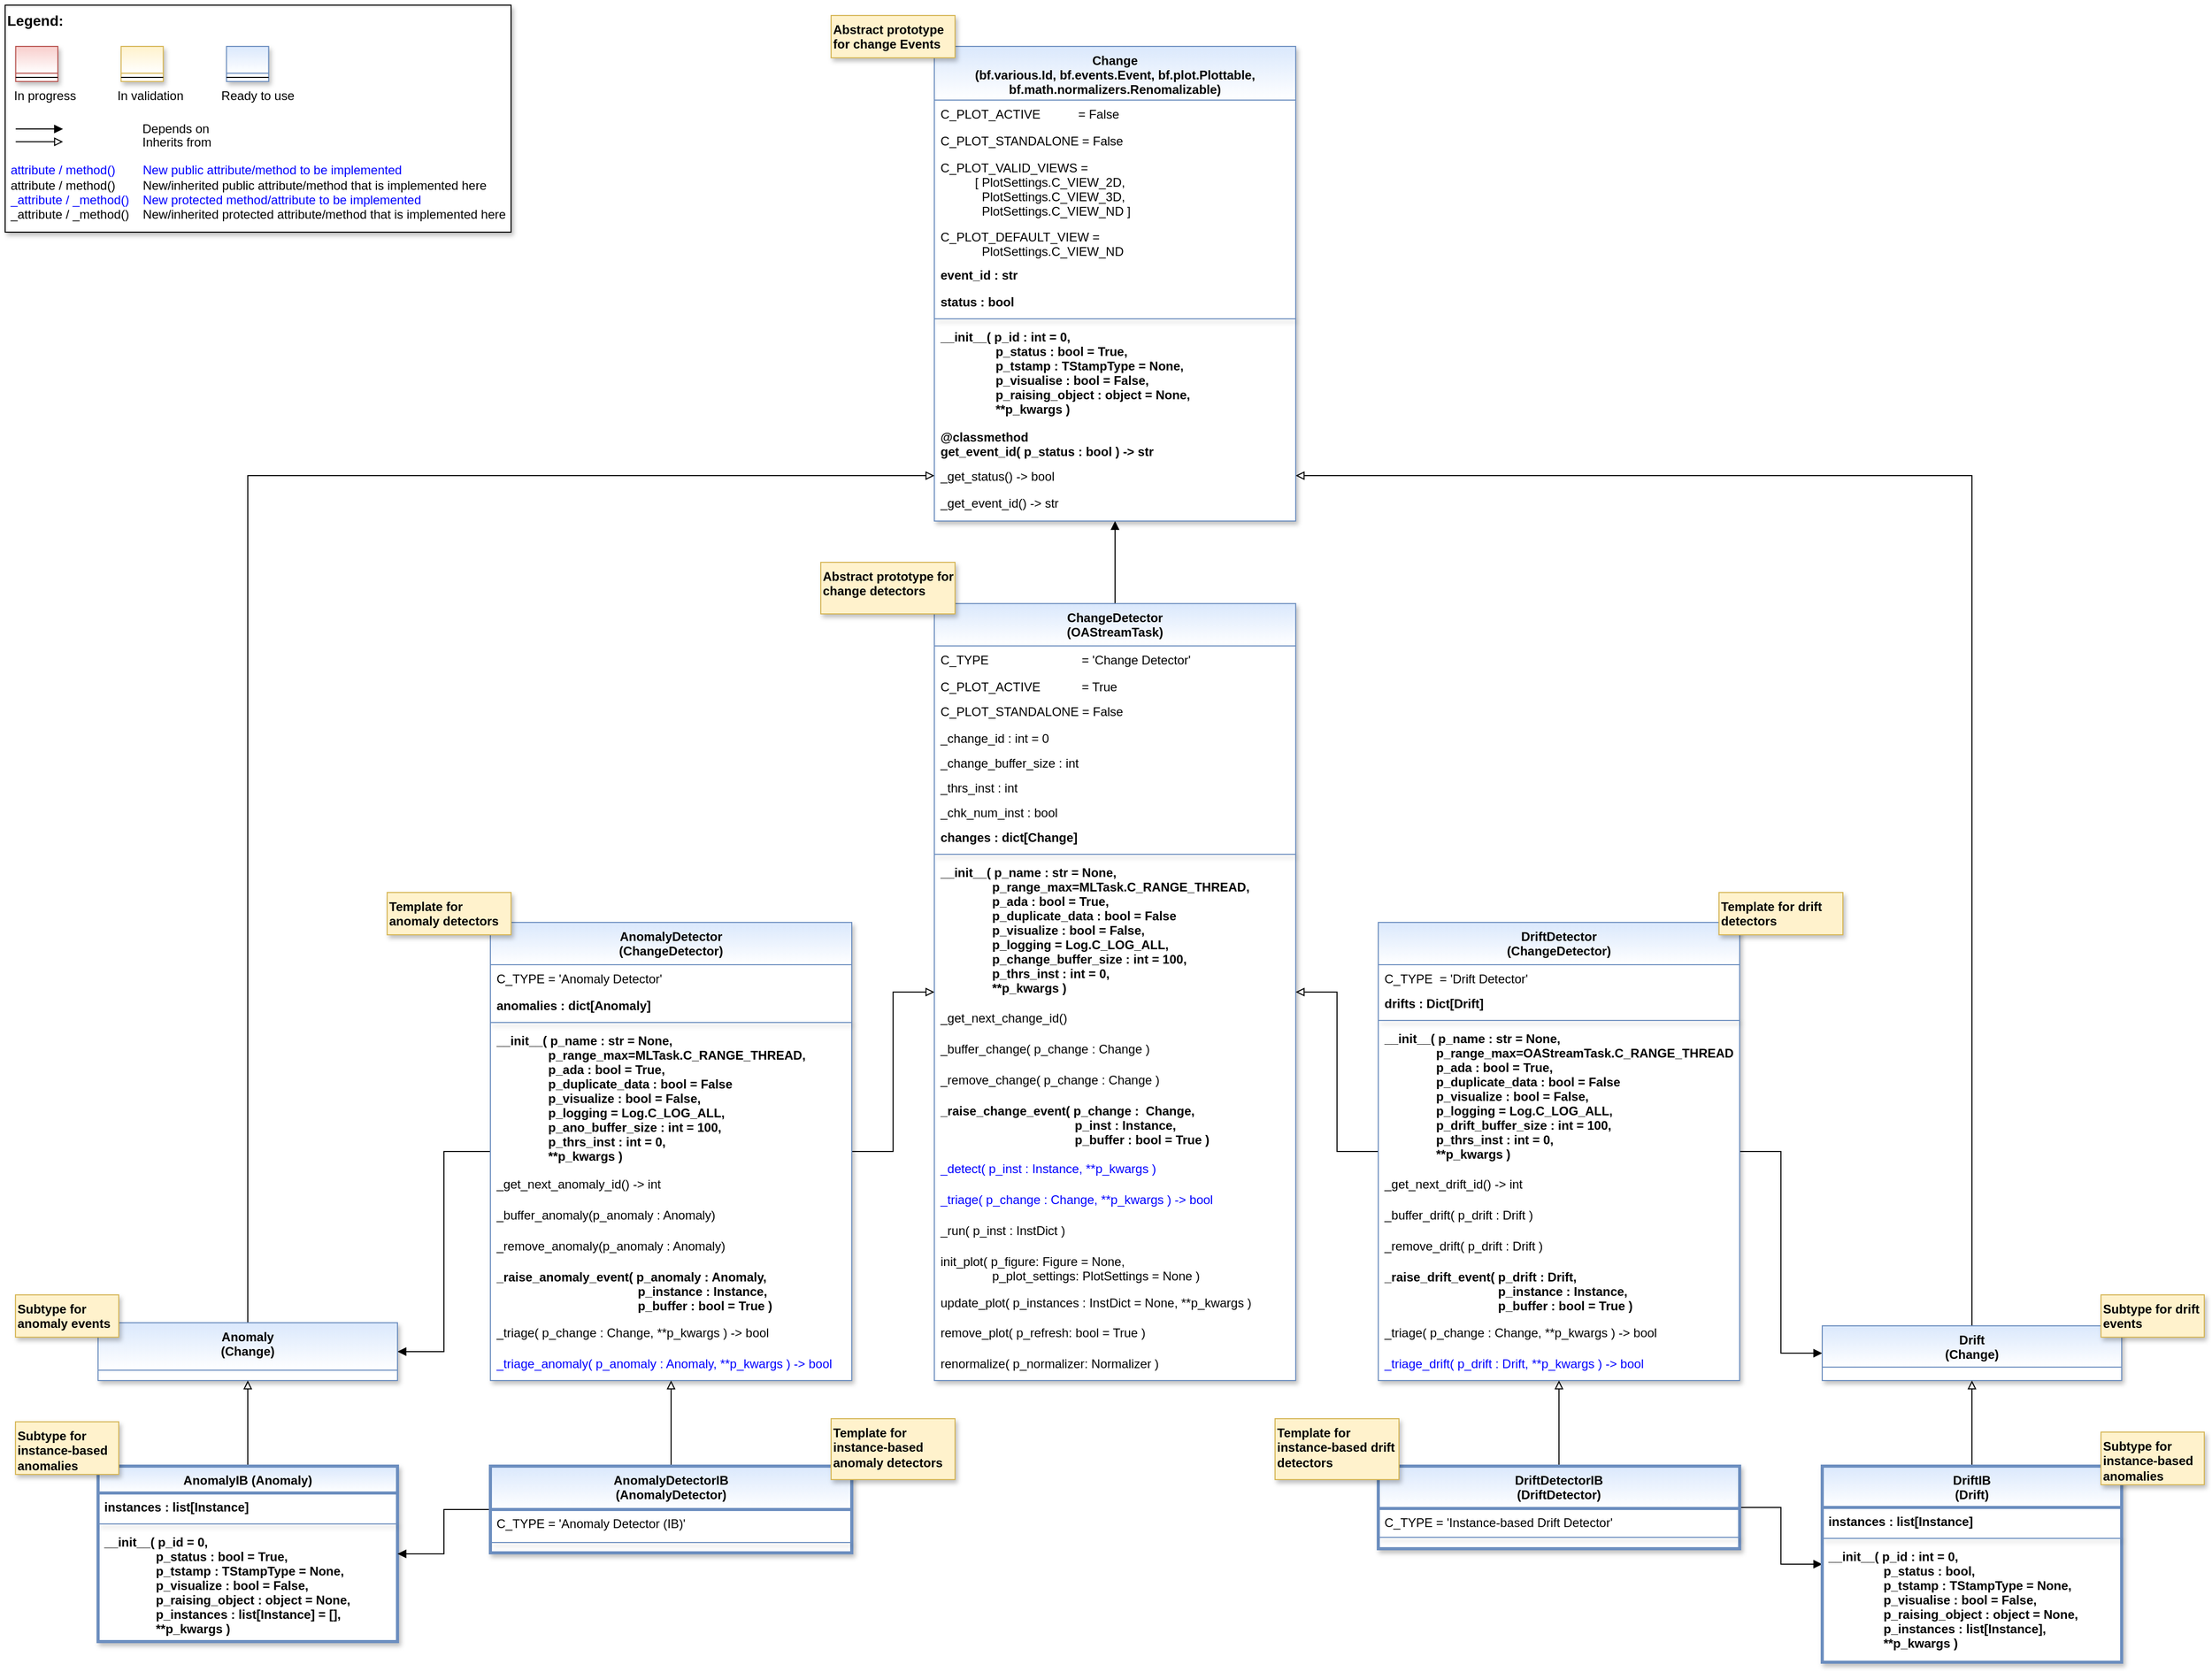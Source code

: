 <mxfile version="26.2.2">
  <diagram id="C5RBs43oDa-KdzZeNtuy" name="Page-1">
    <mxGraphModel dx="2878" dy="1242" grid="1" gridSize="10" guides="1" tooltips="1" connect="1" arrows="1" fold="1" page="1" pageScale="1" pageWidth="2336" pageHeight="1654" math="0" shadow="0">
      <root>
        <mxCell id="WIyWlLk6GJQsqaUBKTNV-0" />
        <mxCell id="WIyWlLk6GJQsqaUBKTNV-1" parent="WIyWlLk6GJQsqaUBKTNV-0" />
        <mxCell id="fcJVb3HREh7NScvAmxeq-0" value="" style="group" parent="WIyWlLk6GJQsqaUBKTNV-1" vertex="1" connectable="0">
          <mxGeometry x="40" y="40" width="490" height="220" as="geometry" />
        </mxCell>
        <mxCell id="fcJVb3HREh7NScvAmxeq-1" value="&lt;font color=&quot;#000000&quot; size=&quot;1&quot;&gt;&lt;b style=&quot;font-size: 14px&quot;&gt;Legend:&lt;br&gt;&lt;/b&gt;&lt;/font&gt;&lt;br&gt;&lt;br&gt;&lt;br&gt;&lt;font color=&quot;#0000ff&quot; style=&quot;font-size: 6px&quot;&gt;&lt;br&gt;&lt;/font&gt;&lt;span style=&quot;color: rgb(0 , 0 , 0)&quot;&gt;&lt;font style=&quot;font-size: 4px&quot;&gt;&amp;nbsp; &amp;nbsp;&lt;/font&gt;&amp;nbsp;In progress&amp;nbsp; &amp;nbsp; &amp;nbsp; &amp;nbsp; &amp;nbsp; &amp;nbsp; In validation&amp;nbsp; &amp;nbsp; &amp;nbsp; &amp;nbsp; &amp;nbsp; &amp;nbsp;Ready to use&lt;/span&gt;&lt;font color=&quot;#000000&quot;&gt;&amp;nbsp;&lt;br&gt;&lt;/font&gt;&lt;font color=&quot;#0000ff&quot;&gt;&lt;br&gt;&lt;br&gt;&lt;br&gt;&lt;br&gt;&amp;nbsp;attribute / method()&amp;nbsp; &amp;nbsp; &amp;nbsp; &amp;nbsp; New public attribute/method to be implemented&lt;/font&gt;&lt;br&gt;&lt;font color=&quot;#000000&quot;&gt;&amp;nbsp;&lt;/font&gt;&lt;font color=&quot;#000000&quot;&gt;attribute / method()&lt;span&gt; &lt;/span&gt;&amp;nbsp; &amp;nbsp; &amp;nbsp; &amp;nbsp;New/inherited public attribute/method that is implemented here&lt;br&gt;&lt;/font&gt;&lt;font color=&quot;#0000ff&quot;&gt;&amp;nbsp;_attribute /&amp;nbsp;&lt;/font&gt;&lt;font color=&quot;#0000ff&quot;&gt;_method()&amp;nbsp; &amp;nbsp; New protected method/attribute to be implemented&lt;/font&gt;&lt;br&gt;&lt;font color=&quot;#000000&quot;&gt;&amp;nbsp;_attribute / _method()&amp;nbsp; &amp;nbsp; New/inherited protected attribute/method that is implemented here&lt;br&gt;&lt;/font&gt;&lt;font color=&quot;#000000&quot;&gt;&lt;br&gt;&lt;br&gt;&lt;br&gt;&lt;br&gt;&lt;br&gt;&lt;/font&gt;" style="text;html=1;align=left;verticalAlign=top;whiteSpace=wrap;rounded=0;fontColor=#006600;strokeColor=#000000;shadow=1;fillColor=#ffffff;" parent="fcJVb3HREh7NScvAmxeq-0" vertex="1">
          <mxGeometry width="490.0" height="220" as="geometry" />
        </mxCell>
        <mxCell id="fcJVb3HREh7NScvAmxeq-2" value="Depends on" style="endArrow=block;html=1;labelPosition=right;verticalLabelPosition=middle;align=left;verticalAlign=middle;endFill=1;fontSize=12;" parent="fcJVb3HREh7NScvAmxeq-0" edge="1">
          <mxGeometry x="-1623.125" y="-2180" width="51.042" height="50" as="geometry">
            <mxPoint x="10.208" y="120.003" as="sourcePoint" />
            <mxPoint x="55.991" y="120.003" as="targetPoint" />
            <mxPoint x="98" as="offset" />
            <Array as="points">
              <mxPoint x="30.625" y="120" />
            </Array>
          </mxGeometry>
        </mxCell>
        <mxCell id="fcJVb3HREh7NScvAmxeq-3" value="Inherits from" style="endArrow=block;html=1;labelPosition=right;verticalLabelPosition=middle;align=left;verticalAlign=middle;endFill=0;fontSize=12;" parent="fcJVb3HREh7NScvAmxeq-0" edge="1">
          <mxGeometry x="-1623.125" y="-2180" width="51.042" height="50" as="geometry">
            <mxPoint x="10.208" y="132.385" as="sourcePoint" />
            <mxPoint x="55.991" y="132.385" as="targetPoint" />
            <mxPoint x="98" y="1" as="offset" />
          </mxGeometry>
        </mxCell>
        <mxCell id="fcJVb3HREh7NScvAmxeq-4" value="" style="swimlane;fontStyle=3;align=center;verticalAlign=top;childLayout=stackLayout;horizontal=1;startSize=26;horizontalStack=0;resizeParent=1;resizeLast=0;collapsible=1;marginBottom=0;rounded=0;shadow=1;strokeWidth=1;fillColor=#f8cecc;strokeColor=#b85450;gradientColor=#ffffff;swimlaneFillColor=#ffffff;" parent="fcJVb3HREh7NScvAmxeq-0" vertex="1">
          <mxGeometry x="10.208" y="40" width="40.833" height="34" as="geometry">
            <mxRectangle x="230" y="140" width="160" height="26" as="alternateBounds" />
          </mxGeometry>
        </mxCell>
        <mxCell id="fcJVb3HREh7NScvAmxeq-5" value="" style="line;html=1;strokeWidth=1;align=left;verticalAlign=middle;spacingTop=-1;spacingLeft=3;spacingRight=3;rotatable=0;labelPosition=right;points=[];portConstraint=eastwest;" parent="fcJVb3HREh7NScvAmxeq-4" vertex="1">
          <mxGeometry y="26" width="40.833" height="8" as="geometry" />
        </mxCell>
        <mxCell id="fcJVb3HREh7NScvAmxeq-6" value="" style="swimlane;fontStyle=3;align=center;verticalAlign=top;childLayout=stackLayout;horizontal=1;startSize=26;horizontalStack=0;resizeParent=1;resizeLast=0;collapsible=1;marginBottom=0;rounded=0;shadow=1;strokeWidth=1;fillColor=#fff2cc;strokeColor=#d6b656;gradientColor=#ffffff;swimlaneFillColor=#ffffff;" parent="fcJVb3HREh7NScvAmxeq-0" vertex="1">
          <mxGeometry x="112.292" y="40" width="40.833" height="34" as="geometry">
            <mxRectangle x="230" y="140" width="160" height="26" as="alternateBounds" />
          </mxGeometry>
        </mxCell>
        <mxCell id="fcJVb3HREh7NScvAmxeq-7" value="" style="line;html=1;strokeWidth=1;align=left;verticalAlign=middle;spacingTop=-1;spacingLeft=3;spacingRight=3;rotatable=0;labelPosition=right;points=[];portConstraint=eastwest;" parent="fcJVb3HREh7NScvAmxeq-6" vertex="1">
          <mxGeometry y="26" width="40.833" height="8" as="geometry" />
        </mxCell>
        <mxCell id="fcJVb3HREh7NScvAmxeq-8" value="" style="swimlane;fontStyle=3;align=center;verticalAlign=top;childLayout=stackLayout;horizontal=1;startSize=26;horizontalStack=0;resizeParent=1;resizeLast=0;collapsible=1;marginBottom=0;rounded=0;shadow=1;strokeWidth=1;fillColor=#dae8fc;strokeColor=#6c8ebf;gradientColor=#ffffff;swimlaneFillColor=#ffffff;" parent="fcJVb3HREh7NScvAmxeq-0" vertex="1">
          <mxGeometry x="214.375" y="40" width="40.833" height="34" as="geometry">
            <mxRectangle x="230" y="140" width="160" height="26" as="alternateBounds" />
          </mxGeometry>
        </mxCell>
        <mxCell id="fcJVb3HREh7NScvAmxeq-9" value="" style="line;html=1;strokeWidth=1;align=left;verticalAlign=middle;spacingTop=-1;spacingLeft=3;spacingRight=3;rotatable=0;labelPosition=right;points=[];portConstraint=eastwest;" parent="fcJVb3HREh7NScvAmxeq-8" vertex="1">
          <mxGeometry y="26" width="40.833" height="8" as="geometry" />
        </mxCell>
        <mxCell id="0cJ1NAXk0Xtcf3CmwPfC-0" style="edgeStyle=orthogonalEdgeStyle;rounded=0;orthogonalLoop=1;jettySize=auto;html=1;endArrow=block;endFill=1;" parent="WIyWlLk6GJQsqaUBKTNV-1" source="4use4ZCXdNiZSNTW99xv-1" target="4use4ZCXdNiZSNTW99xv-16" edge="1">
          <mxGeometry relative="1" as="geometry" />
        </mxCell>
        <mxCell id="4use4ZCXdNiZSNTW99xv-1" value="ChangeDetector&#xa;(OAStreamTask)" style="swimlane;align=center;verticalAlign=top;childLayout=stackLayout;horizontal=1;startSize=41;horizontalStack=0;resizeParent=1;resizeLast=0;collapsible=1;marginBottom=0;rounded=0;shadow=1;strokeWidth=1;fillColor=#dae8fc;strokeColor=#6c8ebf;swimlaneFillColor=#ffffff;gradientColor=#FFFFFF;" parent="WIyWlLk6GJQsqaUBKTNV-1" vertex="1">
          <mxGeometry x="940" y="620" width="350" height="753" as="geometry">
            <mxRectangle x="230" y="140" width="160" height="26" as="alternateBounds" />
          </mxGeometry>
        </mxCell>
        <mxCell id="4use4ZCXdNiZSNTW99xv-2" value="C_TYPE                           = &#39;Change Detector&#39;" style="text;align=left;verticalAlign=top;spacingLeft=4;spacingRight=4;overflow=hidden;rotatable=0;points=[[0,0.5],[1,0.5]];portConstraint=eastwest;fontStyle=0;fontColor=default;" parent="4use4ZCXdNiZSNTW99xv-1" vertex="1">
          <mxGeometry y="41" width="350" height="26" as="geometry" />
        </mxCell>
        <mxCell id="oLJumqx1HHhM9YScGNT0-0" value="C_PLOT_ACTIVE&amp;nbsp; &amp;nbsp; &amp;nbsp; &amp;nbsp; &amp;nbsp;&lt;span style=&quot;white-space: pre;&quot;&gt;&#x9;&lt;/span&gt;&amp;nbsp;= True" style="text;align=left;verticalAlign=top;spacingLeft=4;spacingRight=4;overflow=hidden;rotatable=0;points=[[0,0.5],[1,0.5]];portConstraint=eastwest;html=1;" parent="4use4ZCXdNiZSNTW99xv-1" vertex="1">
          <mxGeometry y="67" width="350" height="24" as="geometry" />
        </mxCell>
        <mxCell id="iRqbgX-deYLXcJWkZiLP-0" value="C_PLOT_STANDALONE = False" style="text;align=left;verticalAlign=top;spacingLeft=4;spacingRight=4;overflow=hidden;rotatable=0;points=[[0,0.5],[1,0.5]];portConstraint=eastwest;" parent="4use4ZCXdNiZSNTW99xv-1" vertex="1">
          <mxGeometry y="91" width="350" height="26" as="geometry" />
        </mxCell>
        <mxCell id="K-uiR6WVb6SvZu_kqw6H-5" value="_change_id : int = 0" style="text;align=left;verticalAlign=top;spacingLeft=4;spacingRight=4;overflow=hidden;rotatable=0;points=[[0,0.5],[1,0.5]];portConstraint=eastwest;" parent="4use4ZCXdNiZSNTW99xv-1" vertex="1">
          <mxGeometry y="117" width="350" height="24" as="geometry" />
        </mxCell>
        <mxCell id="Lc1qOGf0GpVHGxsOyzFd-0" value="_change_buffer_size : int" style="text;align=left;verticalAlign=top;spacingLeft=4;spacingRight=4;overflow=hidden;rotatable=0;points=[[0,0.5],[1,0.5]];portConstraint=eastwest;" parent="4use4ZCXdNiZSNTW99xv-1" vertex="1">
          <mxGeometry y="141" width="350" height="24" as="geometry" />
        </mxCell>
        <mxCell id="8DNwKKLDSiER4BuiegUp-0" value="_thrs_inst : int" style="text;align=left;verticalAlign=top;spacingLeft=4;spacingRight=4;overflow=hidden;rotatable=0;points=[[0,0.5],[1,0.5]];portConstraint=eastwest;" parent="4use4ZCXdNiZSNTW99xv-1" vertex="1">
          <mxGeometry y="165" width="350" height="24" as="geometry" />
        </mxCell>
        <mxCell id="L57KMNoLwt6aIxZQUkGj-0" value="_chk_num_inst : bool" style="text;align=left;verticalAlign=top;spacingLeft=4;spacingRight=4;overflow=hidden;rotatable=0;points=[[0,0.5],[1,0.5]];portConstraint=eastwest;" parent="4use4ZCXdNiZSNTW99xv-1" vertex="1">
          <mxGeometry y="189" width="350" height="24" as="geometry" />
        </mxCell>
        <mxCell id="7JkVl93vQoOUYRVFK4Rs-0" value="changes : dict[Change]" style="text;align=left;verticalAlign=top;spacingLeft=4;spacingRight=4;overflow=hidden;rotatable=0;points=[[0,0.5],[1,0.5]];portConstraint=eastwest;fontStyle=1" parent="4use4ZCXdNiZSNTW99xv-1" vertex="1">
          <mxGeometry y="213" width="350" height="26" as="geometry" />
        </mxCell>
        <mxCell id="4use4ZCXdNiZSNTW99xv-5" value="" style="line;html=1;strokeWidth=1;align=center;verticalAlign=top;spacingTop=-1;spacingLeft=3;spacingRight=3;rotatable=0;labelPosition=right;points=[];portConstraint=eastwest;rounded=0;shadow=1;strokeColor=#6c8ebf;swimlaneFillColor=#ffffff;fontFamily=Helvetica;fontSize=12;fontColor=default;fontStyle=3;fillColor=#dae8fc;gradientColor=#ffffff;" parent="4use4ZCXdNiZSNTW99xv-1" vertex="1">
          <mxGeometry y="239" width="350" height="8" as="geometry" />
        </mxCell>
        <mxCell id="4use4ZCXdNiZSNTW99xv-6" value="__init__( p_name : str = None,&#xa;               p_range_max=MLTask.C_RANGE_THREAD,&#xa;               p_ada : bool = True,&#xa;               p_duplicate_data : bool = False&#xa;               p_visualize : bool = False,&#xa;               p_logging = Log.C_LOG_ALL,&#xa;               p_change_buffer_size : int = 100,&#xa;               p_thrs_inst : int = 0,&#xa;               **p_kwargs )" style="text;align=left;verticalAlign=top;spacingLeft=4;spacingRight=4;overflow=hidden;rotatable=0;points=[[0,0.5],[1,0.5]];portConstraint=eastwest;fontStyle=1" parent="4use4ZCXdNiZSNTW99xv-1" vertex="1">
          <mxGeometry y="247" width="350" height="141" as="geometry" />
        </mxCell>
        <mxCell id="N38WU9mJ-Era6qwWuLtT-0" value="_get_next_change_id()" style="text;align=left;verticalAlign=top;spacingLeft=4;spacingRight=4;overflow=hidden;rotatable=0;points=[[0,0.5],[1,0.5]];portConstraint=eastwest;shadow=1;" parent="4use4ZCXdNiZSNTW99xv-1" vertex="1">
          <mxGeometry y="388" width="350" height="30" as="geometry" />
        </mxCell>
        <mxCell id="oLJumqx1HHhM9YScGNT0-2" value="_buffer_change( p_change : Change )" style="text;align=left;verticalAlign=top;spacingLeft=4;spacingRight=4;overflow=hidden;rotatable=0;points=[[0,0.5],[1,0.5]];portConstraint=eastwest;shadow=1;" parent="4use4ZCXdNiZSNTW99xv-1" vertex="1">
          <mxGeometry y="418" width="350" height="30" as="geometry" />
        </mxCell>
        <mxCell id="oLJumqx1HHhM9YScGNT0-3" value="_remove_change( p_change : Change )" style="text;align=left;verticalAlign=top;spacingLeft=4;spacingRight=4;overflow=hidden;rotatable=0;points=[[0,0.5],[1,0.5]];portConstraint=eastwest;shadow=1;" parent="4use4ZCXdNiZSNTW99xv-1" vertex="1">
          <mxGeometry y="448" width="350" height="30" as="geometry" />
        </mxCell>
        <mxCell id="oLJumqx1HHhM9YScGNT0-4" value="_raise_change_event( p_change :  Change, &#xa;                                       p_inst : Instance,&#xa;                                       p_buffer : bool = True )" style="text;align=left;verticalAlign=top;spacingLeft=4;spacingRight=4;overflow=hidden;rotatable=0;points=[[0,0.5],[1,0.5]];portConstraint=eastwest;shadow=1;fontStyle=1" parent="4use4ZCXdNiZSNTW99xv-1" vertex="1">
          <mxGeometry y="478" width="350" height="56" as="geometry" />
        </mxCell>
        <mxCell id="azBydEVot9yI6jtSICJJ-4" value="_detect( p_inst : Instance, **p_kwargs )" style="text;align=left;verticalAlign=top;spacingLeft=4;spacingRight=4;overflow=hidden;rotatable=0;points=[[0,0.5],[1,0.5]];portConstraint=eastwest;shadow=1;fontColor=#0000FF;" parent="4use4ZCXdNiZSNTW99xv-1" vertex="1">
          <mxGeometry y="534" width="350" height="30" as="geometry" />
        </mxCell>
        <mxCell id="azBydEVot9yI6jtSICJJ-5" value="_triage( p_change : Change, **p_kwargs ) -&gt; bool" style="text;align=left;verticalAlign=top;spacingLeft=4;spacingRight=4;overflow=hidden;rotatable=0;points=[[0,0.5],[1,0.5]];portConstraint=eastwest;shadow=1;fontColor=#0000FF;" parent="4use4ZCXdNiZSNTW99xv-1" vertex="1">
          <mxGeometry y="564" width="350" height="30" as="geometry" />
        </mxCell>
        <mxCell id="azBydEVot9yI6jtSICJJ-3" value="_run( p_inst : InstDict )" style="text;align=left;verticalAlign=top;spacingLeft=4;spacingRight=4;overflow=hidden;rotatable=0;points=[[0,0.5],[1,0.5]];portConstraint=eastwest;shadow=1;fontColor=default;" parent="4use4ZCXdNiZSNTW99xv-1" vertex="1">
          <mxGeometry y="594" width="350" height="30" as="geometry" />
        </mxCell>
        <mxCell id="oLJumqx1HHhM9YScGNT0-5" value="init_plot( p_figure: Figure = None,&#xa;               p_plot_settings: PlotSettings = None )" style="text;align=left;verticalAlign=top;spacingLeft=4;spacingRight=4;overflow=hidden;rotatable=0;points=[[0,0.5],[1,0.5]];portConstraint=eastwest;shadow=1;fontStyle=0" parent="4use4ZCXdNiZSNTW99xv-1" vertex="1">
          <mxGeometry y="624" width="350" height="40" as="geometry" />
        </mxCell>
        <mxCell id="oLJumqx1HHhM9YScGNT0-6" value="update_plot( p_instances : InstDict = None, **p_kwargs )" style="text;align=left;verticalAlign=top;spacingLeft=4;spacingRight=4;overflow=hidden;rotatable=0;points=[[0,0.5],[1,0.5]];portConstraint=eastwest;shadow=1;fontStyle=0" parent="4use4ZCXdNiZSNTW99xv-1" vertex="1">
          <mxGeometry y="664" width="350" height="29" as="geometry" />
        </mxCell>
        <mxCell id="oLJumqx1HHhM9YScGNT0-7" value="remove_plot( p_refresh: bool = True )" style="text;align=left;verticalAlign=top;spacingLeft=4;spacingRight=4;overflow=hidden;rotatable=0;points=[[0,0.5],[1,0.5]];portConstraint=eastwest;shadow=1;fontStyle=0" parent="4use4ZCXdNiZSNTW99xv-1" vertex="1">
          <mxGeometry y="693" width="350" height="30" as="geometry" />
        </mxCell>
        <mxCell id="hOcUKRqpv3udX4BvXm5B-0" value="renormalize( p_normalizer: Normalizer ) " style="text;align=left;verticalAlign=top;spacingLeft=4;spacingRight=4;overflow=hidden;rotatable=0;points=[[0,0.5],[1,0.5]];portConstraint=eastwest;shadow=1;fontStyle=0" parent="4use4ZCXdNiZSNTW99xv-1" vertex="1">
          <mxGeometry y="723" width="350" height="30" as="geometry" />
        </mxCell>
        <mxCell id="4use4ZCXdNiZSNTW99xv-16" value="Change&#xa;(bf.various.Id, bf.events.Event, bf.plot.Plottable,&#xa;bf.math.normalizers.Renomalizable)" style="swimlane;fontStyle=1;align=center;verticalAlign=top;childLayout=stackLayout;horizontal=1;startSize=52;horizontalStack=0;resizeParent=1;resizeLast=0;collapsible=1;marginBottom=0;rounded=0;shadow=1;strokeWidth=1;fillColor=#dae8fc;strokeColor=#6c8ebf;swimlaneFillColor=#ffffff;fontFamily=Helvetica;fontSize=12;gradientColor=#FFFFFF;" parent="WIyWlLk6GJQsqaUBKTNV-1" vertex="1">
          <mxGeometry x="940" y="80" width="350" height="460" as="geometry">
            <mxRectangle x="230" y="140" width="160" height="26" as="alternateBounds" />
          </mxGeometry>
        </mxCell>
        <mxCell id="oLJumqx1HHhM9YScGNT0-23" value="C_PLOT_ACTIVE           = False" style="text;align=left;verticalAlign=top;spacingLeft=4;spacingRight=4;overflow=hidden;rotatable=0;points=[[0,0.5],[1,0.5]];portConstraint=eastwest;" parent="4use4ZCXdNiZSNTW99xv-16" vertex="1">
          <mxGeometry y="52" width="350" height="26" as="geometry" />
        </mxCell>
        <mxCell id="oLJumqx1HHhM9YScGNT0-24" value="C_PLOT_STANDALONE = False" style="text;align=left;verticalAlign=top;spacingLeft=4;spacingRight=4;overflow=hidden;rotatable=0;points=[[0,0.5],[1,0.5]];portConstraint=eastwest;" parent="4use4ZCXdNiZSNTW99xv-16" vertex="1">
          <mxGeometry y="78" width="350" height="26" as="geometry" />
        </mxCell>
        <mxCell id="oLJumqx1HHhM9YScGNT0-25" value="C_PLOT_VALID_VIEWS = &#xa;          [ PlotSettings.C_VIEW_2D, &#xa;            PlotSettings.C_VIEW_3D, &#xa;            PlotSettings.C_VIEW_ND ]" style="text;align=left;verticalAlign=top;spacingLeft=4;spacingRight=4;overflow=hidden;rotatable=0;points=[[0,0.5],[1,0.5]];portConstraint=eastwest;" parent="4use4ZCXdNiZSNTW99xv-16" vertex="1">
          <mxGeometry y="104" width="350" height="67" as="geometry" />
        </mxCell>
        <mxCell id="oLJumqx1HHhM9YScGNT0-26" value="C_PLOT_DEFAULT_VIEW = &#xa;            PlotSettings.C_VIEW_ND" style="text;align=left;verticalAlign=top;spacingLeft=4;spacingRight=4;overflow=hidden;rotatable=0;points=[[0,0.5],[1,0.5]];portConstraint=eastwest;" parent="4use4ZCXdNiZSNTW99xv-16" vertex="1">
          <mxGeometry y="171" width="350" height="37" as="geometry" />
        </mxCell>
        <mxCell id="K-uiR6WVb6SvZu_kqw6H-1" value="event_id : str" style="text;align=left;verticalAlign=top;spacingLeft=4;spacingRight=4;overflow=hidden;rotatable=0;points=[[0,0.5],[1,0.5]];portConstraint=eastwest;fontStyle=1" parent="4use4ZCXdNiZSNTW99xv-16" vertex="1">
          <mxGeometry y="208" width="350" height="26" as="geometry" />
        </mxCell>
        <mxCell id="azBydEVot9yI6jtSICJJ-0" value="status : bool" style="text;align=left;verticalAlign=top;spacingLeft=4;spacingRight=4;overflow=hidden;rotatable=0;points=[[0,0.5],[1,0.5]];portConstraint=eastwest;fontStyle=1" parent="4use4ZCXdNiZSNTW99xv-16" vertex="1">
          <mxGeometry y="234" width="350" height="26" as="geometry" />
        </mxCell>
        <mxCell id="4use4ZCXdNiZSNTW99xv-20" value="" style="line;html=1;strokeWidth=1;align=center;verticalAlign=top;spacingTop=-1;spacingLeft=3;spacingRight=3;rotatable=0;labelPosition=right;points=[];portConstraint=eastwest;rounded=0;shadow=1;strokeColor=#6c8ebf;swimlaneFillColor=#ffffff;fontFamily=Helvetica;fontSize=12;fontColor=default;fontStyle=1;fillColor=#dae8fc;gradientColor=#ffffff;" parent="4use4ZCXdNiZSNTW99xv-16" vertex="1">
          <mxGeometry y="260" width="350" height="8" as="geometry" />
        </mxCell>
        <mxCell id="4use4ZCXdNiZSNTW99xv-21" value="__init__( p_id : int = 0,&#xa;                p_status : bool = True,&#xa;                p_tstamp : TStampType = None,&#xa;                p_visualise : bool = False,&#xa;                p_raising_object : object = None,&#xa;                **p_kwargs )" style="text;align=left;verticalAlign=top;spacingLeft=4;spacingRight=4;overflow=hidden;rotatable=0;points=[[0,0.5],[1,0.5]];portConstraint=eastwest;fontStyle=1" parent="4use4ZCXdNiZSNTW99xv-16" vertex="1">
          <mxGeometry y="268" width="350" height="97" as="geometry" />
        </mxCell>
        <mxCell id="IegvnzxpX1ZSIK_RxJHY-0" value="@classmethod&#xa;get_event_id( p_status : bool ) -&gt; str" style="text;align=left;verticalAlign=top;spacingLeft=4;spacingRight=4;overflow=hidden;rotatable=0;points=[[0,0.5],[1,0.5]];portConstraint=eastwest;fontStyle=1" parent="4use4ZCXdNiZSNTW99xv-16" vertex="1">
          <mxGeometry y="365" width="350" height="38" as="geometry" />
        </mxCell>
        <mxCell id="azBydEVot9yI6jtSICJJ-2" value="_get_status() -&gt; bool" style="text;align=left;verticalAlign=top;spacingLeft=4;spacingRight=4;overflow=hidden;rotatable=0;points=[[0,0.5],[1,0.5]];portConstraint=eastwest;fontStyle=0" parent="4use4ZCXdNiZSNTW99xv-16" vertex="1">
          <mxGeometry y="403" width="350" height="26" as="geometry" />
        </mxCell>
        <mxCell id="azBydEVot9yI6jtSICJJ-1" value="_get_event_id() -&gt; str" style="text;align=left;verticalAlign=top;spacingLeft=4;spacingRight=4;overflow=hidden;rotatable=0;points=[[0,0.5],[1,0.5]];portConstraint=eastwest;fontStyle=0" parent="4use4ZCXdNiZSNTW99xv-16" vertex="1">
          <mxGeometry y="429" width="350" height="26" as="geometry" />
        </mxCell>
        <mxCell id="2PxFUsdKY2rTfC8V-BGI-24" style="edgeStyle=orthogonalEdgeStyle;rounded=0;orthogonalLoop=1;jettySize=auto;html=1;endArrow=block;endFill=1;" parent="WIyWlLk6GJQsqaUBKTNV-1" source="2PxFUsdKY2rTfC8V-BGI-0" target="2PxFUsdKY2rTfC8V-BGI-11" edge="1">
          <mxGeometry relative="1" as="geometry" />
        </mxCell>
        <mxCell id="2PxFUsdKY2rTfC8V-BGI-28" style="edgeStyle=orthogonalEdgeStyle;rounded=0;orthogonalLoop=1;jettySize=auto;html=1;endArrow=block;endFill=0;" parent="WIyWlLk6GJQsqaUBKTNV-1" source="2PxFUsdKY2rTfC8V-BGI-0" target="4use4ZCXdNiZSNTW99xv-1" edge="1">
          <mxGeometry relative="1" as="geometry" />
        </mxCell>
        <mxCell id="2PxFUsdKY2rTfC8V-BGI-0" value="AnomalyDetector&#xa;(ChangeDetector)" style="swimlane;align=center;verticalAlign=top;childLayout=stackLayout;horizontal=1;startSize=41;horizontalStack=0;resizeParent=1;resizeLast=0;collapsible=1;marginBottom=0;rounded=0;shadow=1;strokeWidth=1;fillColor=#dae8fc;strokeColor=#6c8ebf;swimlaneFillColor=#ffffff;gradientColor=#FFFFFF;" parent="WIyWlLk6GJQsqaUBKTNV-1" vertex="1">
          <mxGeometry x="510" y="929" width="350" height="444" as="geometry">
            <mxRectangle x="230" y="140" width="160" height="26" as="alternateBounds" />
          </mxGeometry>
        </mxCell>
        <mxCell id="2PxFUsdKY2rTfC8V-BGI-1" value="C_TYPE = &#39;Anomaly Detector&#39;" style="text;align=left;verticalAlign=top;spacingLeft=4;spacingRight=4;overflow=hidden;rotatable=0;points=[[0,0.5],[1,0.5]];portConstraint=eastwest;fontStyle=0;fontColor=default;" parent="2PxFUsdKY2rTfC8V-BGI-0" vertex="1">
          <mxGeometry y="41" width="350" height="26" as="geometry" />
        </mxCell>
        <mxCell id="2PxFUsdKY2rTfC8V-BGI-2" value="anomalies : dict[Anomaly]" style="text;align=left;verticalAlign=top;spacingLeft=4;spacingRight=4;overflow=hidden;rotatable=0;points=[[0,0.5],[1,0.5]];portConstraint=eastwest;fontStyle=1" parent="2PxFUsdKY2rTfC8V-BGI-0" vertex="1">
          <mxGeometry y="67" width="350" height="26" as="geometry" />
        </mxCell>
        <mxCell id="2PxFUsdKY2rTfC8V-BGI-3" value="" style="line;html=1;strokeWidth=1;align=center;verticalAlign=top;spacingTop=-1;spacingLeft=3;spacingRight=3;rotatable=0;labelPosition=right;points=[];portConstraint=eastwest;rounded=0;shadow=1;strokeColor=#6c8ebf;swimlaneFillColor=#ffffff;fontFamily=Helvetica;fontSize=12;fontColor=default;fontStyle=3;fillColor=#dae8fc;gradientColor=#ffffff;" parent="2PxFUsdKY2rTfC8V-BGI-0" vertex="1">
          <mxGeometry y="93" width="350" height="8" as="geometry" />
        </mxCell>
        <mxCell id="2PxFUsdKY2rTfC8V-BGI-4" value="__init__( p_name : str = None,&#xa;               p_range_max=MLTask.C_RANGE_THREAD,&#xa;               p_ada : bool = True,&#xa;               p_duplicate_data : bool = False&#xa;               p_visualize : bool = False,&#xa;               p_logging = Log.C_LOG_ALL,&#xa;               p_ano_buffer_size : int = 100,&#xa;               p_thrs_inst : int = 0,&#xa;               **p_kwargs )" style="text;align=left;verticalAlign=top;spacingLeft=4;spacingRight=4;overflow=hidden;rotatable=0;points=[[0,0.5],[1,0.5]];portConstraint=eastwest;fontStyle=1" parent="2PxFUsdKY2rTfC8V-BGI-0" vertex="1">
          <mxGeometry y="101" width="350" height="139" as="geometry" />
        </mxCell>
        <mxCell id="2PxFUsdKY2rTfC8V-BGI-5" value="_get_next_anomaly_id() -&gt; int" style="text;align=left;verticalAlign=top;spacingLeft=4;spacingRight=4;overflow=hidden;rotatable=0;points=[[0,0.5],[1,0.5]];portConstraint=eastwest;shadow=1;" parent="2PxFUsdKY2rTfC8V-BGI-0" vertex="1">
          <mxGeometry y="240" width="350" height="30" as="geometry" />
        </mxCell>
        <mxCell id="2PxFUsdKY2rTfC8V-BGI-6" value="_buffer_anomaly(p_anomaly : Anomaly)" style="text;align=left;verticalAlign=top;spacingLeft=4;spacingRight=4;overflow=hidden;rotatable=0;points=[[0,0.5],[1,0.5]];portConstraint=eastwest;shadow=1;" parent="2PxFUsdKY2rTfC8V-BGI-0" vertex="1">
          <mxGeometry y="270" width="350" height="30" as="geometry" />
        </mxCell>
        <mxCell id="2PxFUsdKY2rTfC8V-BGI-7" value="_remove_anomaly(p_anomaly : Anomaly)" style="text;align=left;verticalAlign=top;spacingLeft=4;spacingRight=4;overflow=hidden;rotatable=0;points=[[0,0.5],[1,0.5]];portConstraint=eastwest;shadow=1;" parent="2PxFUsdKY2rTfC8V-BGI-0" vertex="1">
          <mxGeometry y="300" width="350" height="30" as="geometry" />
        </mxCell>
        <mxCell id="2PxFUsdKY2rTfC8V-BGI-8" value="_raise_anomaly_event( p_anomaly : Anomaly,&#xa;                                         p_instance : Instance, &#xa;                                         p_buffer : bool = True )" style="text;align=left;verticalAlign=top;spacingLeft=4;spacingRight=4;overflow=hidden;rotatable=0;points=[[0,0.5],[1,0.5]];portConstraint=eastwest;shadow=1;fontStyle=1" parent="2PxFUsdKY2rTfC8V-BGI-0" vertex="1">
          <mxGeometry y="330" width="350" height="54" as="geometry" />
        </mxCell>
        <mxCell id="2PxFUsdKY2rTfC8V-BGI-9" value="_triage( p_change : Change, **p_kwargs ) -&gt; bool" style="text;align=left;verticalAlign=top;spacingLeft=4;spacingRight=4;overflow=hidden;rotatable=0;points=[[0,0.5],[1,0.5]];portConstraint=eastwest;shadow=1;" parent="2PxFUsdKY2rTfC8V-BGI-0" vertex="1">
          <mxGeometry y="384" width="350" height="30" as="geometry" />
        </mxCell>
        <mxCell id="2PxFUsdKY2rTfC8V-BGI-10" value="_triage_anomaly( p_anomaly : Anomaly, **p_kwargs ) -&gt; bool" style="text;align=left;verticalAlign=top;spacingLeft=4;spacingRight=4;overflow=hidden;rotatable=0;points=[[0,0.5],[1,0.5]];portConstraint=eastwest;shadow=1;fontColor=#0000FF;" parent="2PxFUsdKY2rTfC8V-BGI-0" vertex="1">
          <mxGeometry y="414" width="350" height="30" as="geometry" />
        </mxCell>
        <mxCell id="2PxFUsdKY2rTfC8V-BGI-32" style="edgeStyle=orthogonalEdgeStyle;rounded=0;orthogonalLoop=1;jettySize=auto;html=1;endArrow=block;endFill=0;entryX=0;entryY=0.5;entryDx=0;entryDy=0;" parent="WIyWlLk6GJQsqaUBKTNV-1" source="2PxFUsdKY2rTfC8V-BGI-11" target="azBydEVot9yI6jtSICJJ-2" edge="1">
          <mxGeometry relative="1" as="geometry">
            <Array as="points">
              <mxPoint x="275" y="496" />
            </Array>
          </mxGeometry>
        </mxCell>
        <mxCell id="2PxFUsdKY2rTfC8V-BGI-11" value="Anomaly &#xa;(Change)" style="swimlane;fontStyle=1;align=center;verticalAlign=top;childLayout=stackLayout;horizontal=1;startSize=46;horizontalStack=0;resizeParent=1;resizeLast=0;collapsible=1;marginBottom=0;rounded=0;shadow=1;strokeWidth=1;fillColor=#dae8fc;strokeColor=#6c8ebf;swimlaneFillColor=#ffffff;fontFamily=Helvetica;fontSize=12;gradientColor=#FFFFFF;" parent="WIyWlLk6GJQsqaUBKTNV-1" vertex="1">
          <mxGeometry x="130" y="1317" width="290" height="56" as="geometry">
            <mxRectangle x="230" y="140" width="160" height="26" as="alternateBounds" />
          </mxGeometry>
        </mxCell>
        <mxCell id="2PxFUsdKY2rTfC8V-BGI-27" style="edgeStyle=orthogonalEdgeStyle;rounded=0;orthogonalLoop=1;jettySize=auto;html=1;endArrow=block;endFill=1;" parent="WIyWlLk6GJQsqaUBKTNV-1" source="2PxFUsdKY2rTfC8V-BGI-12" target="2PxFUsdKY2rTfC8V-BGI-23" edge="1">
          <mxGeometry relative="1" as="geometry" />
        </mxCell>
        <mxCell id="2PxFUsdKY2rTfC8V-BGI-29" style="edgeStyle=orthogonalEdgeStyle;rounded=0;orthogonalLoop=1;jettySize=auto;html=1;endArrow=block;endFill=0;" parent="WIyWlLk6GJQsqaUBKTNV-1" source="2PxFUsdKY2rTfC8V-BGI-12" target="4use4ZCXdNiZSNTW99xv-1" edge="1">
          <mxGeometry relative="1" as="geometry" />
        </mxCell>
        <mxCell id="2PxFUsdKY2rTfC8V-BGI-12" value="DriftDetector&#xa;(ChangeDetector)" style="swimlane;align=center;verticalAlign=top;childLayout=stackLayout;horizontal=1;startSize=41;horizontalStack=0;resizeParent=1;resizeLast=0;collapsible=1;marginBottom=0;rounded=0;shadow=1;strokeWidth=1;fillColor=#dae8fc;strokeColor=#6c8ebf;swimlaneFillColor=#ffffff;gradientColor=#FFFFFF;" parent="WIyWlLk6GJQsqaUBKTNV-1" vertex="1">
          <mxGeometry x="1370" y="929" width="350" height="444" as="geometry">
            <mxRectangle x="230" y="140" width="160" height="26" as="alternateBounds" />
          </mxGeometry>
        </mxCell>
        <mxCell id="2PxFUsdKY2rTfC8V-BGI-13" value="C_TYPE  = &#39;Drift Detector&#39;" style="text;align=left;verticalAlign=top;spacingLeft=4;spacingRight=4;overflow=hidden;rotatable=0;points=[[0,0.5],[1,0.5]];portConstraint=eastwest;" parent="2PxFUsdKY2rTfC8V-BGI-12" vertex="1">
          <mxGeometry y="41" width="350" height="24" as="geometry" />
        </mxCell>
        <mxCell id="2PxFUsdKY2rTfC8V-BGI-14" value="drifts : Dict[Drift]" style="text;align=left;verticalAlign=top;spacingLeft=4;spacingRight=4;overflow=hidden;rotatable=0;points=[[0,0.5],[1,0.5]];portConstraint=eastwest;fontStyle=1" parent="2PxFUsdKY2rTfC8V-BGI-12" vertex="1">
          <mxGeometry y="65" width="350" height="26" as="geometry" />
        </mxCell>
        <mxCell id="2PxFUsdKY2rTfC8V-BGI-15" value="" style="line;html=1;strokeWidth=1;align=center;verticalAlign=top;spacingTop=-1;spacingLeft=3;spacingRight=3;rotatable=0;labelPosition=right;points=[];portConstraint=eastwest;rounded=0;shadow=1;strokeColor=#6c8ebf;swimlaneFillColor=#ffffff;fontFamily=Helvetica;fontSize=12;fontColor=default;fontStyle=3;fillColor=#dae8fc;gradientColor=#ffffff;" parent="2PxFUsdKY2rTfC8V-BGI-12" vertex="1">
          <mxGeometry y="91" width="350" height="8" as="geometry" />
        </mxCell>
        <mxCell id="2PxFUsdKY2rTfC8V-BGI-16" value="__init__( p_name : str = None,&#xa;               p_range_max=OAStreamTask.C_RANGE_THREAD,&#xa;               p_ada : bool = True,&#xa;               p_duplicate_data : bool = False&#xa;               p_visualize : bool = False,&#xa;               p_logging = Log.C_LOG_ALL,&#xa;               p_drift_buffer_size : int = 100,&#xa;               p_thrs_inst : int = 0,&#xa;               **p_kwargs )" style="text;align=left;verticalAlign=top;spacingLeft=4;spacingRight=4;overflow=hidden;rotatable=0;points=[[0,0.5],[1,0.5]];portConstraint=eastwest;fontStyle=1" parent="2PxFUsdKY2rTfC8V-BGI-12" vertex="1">
          <mxGeometry y="99" width="350" height="141" as="geometry" />
        </mxCell>
        <mxCell id="2PxFUsdKY2rTfC8V-BGI-17" value="_get_next_drift_id() -&gt; int" style="text;align=left;verticalAlign=top;spacingLeft=4;spacingRight=4;overflow=hidden;rotatable=0;points=[[0,0.5],[1,0.5]];portConstraint=eastwest;shadow=1;" parent="2PxFUsdKY2rTfC8V-BGI-12" vertex="1">
          <mxGeometry y="240" width="350" height="30" as="geometry" />
        </mxCell>
        <mxCell id="2PxFUsdKY2rTfC8V-BGI-18" value="_buffer_drift( p_drift : Drift ) " style="text;align=left;verticalAlign=top;spacingLeft=4;spacingRight=4;overflow=hidden;rotatable=0;points=[[0,0.5],[1,0.5]];portConstraint=eastwest;shadow=1;" parent="2PxFUsdKY2rTfC8V-BGI-12" vertex="1">
          <mxGeometry y="270" width="350" height="30" as="geometry" />
        </mxCell>
        <mxCell id="2PxFUsdKY2rTfC8V-BGI-19" value="_remove_drift( p_drift : Drift )" style="text;align=left;verticalAlign=top;spacingLeft=4;spacingRight=4;overflow=hidden;rotatable=0;points=[[0,0.5],[1,0.5]];portConstraint=eastwest;shadow=1;" parent="2PxFUsdKY2rTfC8V-BGI-12" vertex="1">
          <mxGeometry y="300" width="350" height="30" as="geometry" />
        </mxCell>
        <mxCell id="2PxFUsdKY2rTfC8V-BGI-30" value="_raise_drift_event( p_drift : Drift,&#xa;                                 p_instance : Instance, &#xa;                                 p_buffer : bool = True )" style="text;align=left;verticalAlign=top;spacingLeft=4;spacingRight=4;overflow=hidden;rotatable=0;points=[[0,0.5],[1,0.5]];portConstraint=eastwest;shadow=1;fontStyle=1" parent="2PxFUsdKY2rTfC8V-BGI-12" vertex="1">
          <mxGeometry y="330" width="350" height="54" as="geometry" />
        </mxCell>
        <mxCell id="2PxFUsdKY2rTfC8V-BGI-21" value="_triage( p_change : Change, **p_kwargs ) -&gt; bool" style="text;align=left;verticalAlign=top;spacingLeft=4;spacingRight=4;overflow=hidden;rotatable=0;points=[[0,0.5],[1,0.5]];portConstraint=eastwest;shadow=1;" parent="2PxFUsdKY2rTfC8V-BGI-12" vertex="1">
          <mxGeometry y="384" width="350" height="30" as="geometry" />
        </mxCell>
        <mxCell id="2PxFUsdKY2rTfC8V-BGI-22" value="_triage_drift( p_drift : Drift, **p_kwargs ) -&gt; bool" style="text;align=left;verticalAlign=top;spacingLeft=4;spacingRight=4;overflow=hidden;rotatable=0;points=[[0,0.5],[1,0.5]];portConstraint=eastwest;shadow=1;fontColor=#0000FF;" parent="2PxFUsdKY2rTfC8V-BGI-12" vertex="1">
          <mxGeometry y="414" width="350" height="30" as="geometry" />
        </mxCell>
        <mxCell id="2PxFUsdKY2rTfC8V-BGI-92" style="edgeStyle=orthogonalEdgeStyle;rounded=0;orthogonalLoop=1;jettySize=auto;html=1;entryX=1;entryY=0.5;entryDx=0;entryDy=0;endArrow=block;endFill=0;" parent="WIyWlLk6GJQsqaUBKTNV-1" source="2PxFUsdKY2rTfC8V-BGI-23" target="azBydEVot9yI6jtSICJJ-2" edge="1">
          <mxGeometry relative="1" as="geometry" />
        </mxCell>
        <mxCell id="2PxFUsdKY2rTfC8V-BGI-23" value="Drift&#xa;(Change)" style="swimlane;fontStyle=1;align=center;verticalAlign=top;childLayout=stackLayout;horizontal=1;startSize=40;horizontalStack=0;resizeParent=1;resizeLast=0;collapsible=1;marginBottom=0;rounded=0;shadow=1;strokeWidth=1;fillColor=#dae8fc;strokeColor=#6c8ebf;swimlaneFillColor=#ffffff;fontFamily=Helvetica;fontSize=12;gradientColor=#FFFFFF;" parent="WIyWlLk6GJQsqaUBKTNV-1" vertex="1">
          <mxGeometry x="1800" y="1320" width="290" height="53" as="geometry">
            <mxRectangle x="230" y="140" width="160" height="26" as="alternateBounds" />
          </mxGeometry>
        </mxCell>
        <mxCell id="2PxFUsdKY2rTfC8V-BGI-78" style="edgeStyle=orthogonalEdgeStyle;rounded=0;orthogonalLoop=1;jettySize=auto;html=1;endArrow=block;endFill=0;" parent="WIyWlLk6GJQsqaUBKTNV-1" source="2PxFUsdKY2rTfC8V-BGI-69" target="2PxFUsdKY2rTfC8V-BGI-11" edge="1">
          <mxGeometry relative="1" as="geometry" />
        </mxCell>
        <mxCell id="2PxFUsdKY2rTfC8V-BGI-69" value="AnomalyIB (Anomaly)" style="swimlane;fontStyle=1;align=center;verticalAlign=top;childLayout=stackLayout;horizontal=1;startSize=26;horizontalStack=0;resizeParent=1;resizeLast=0;collapsible=1;marginBottom=0;rounded=0;shadow=1;strokeWidth=3;fillColor=#dae8fc;strokeColor=#6c8ebf;swimlaneFillColor=#ffffff;fontFamily=Helvetica;fontSize=12;gradientColor=#FFFFFF;" parent="WIyWlLk6GJQsqaUBKTNV-1" vertex="1">
          <mxGeometry x="130" y="1456" width="290" height="170" as="geometry">
            <mxRectangle x="230" y="140" width="160" height="26" as="alternateBounds" />
          </mxGeometry>
        </mxCell>
        <mxCell id="2PxFUsdKY2rTfC8V-BGI-70" value="instances : list[Instance]" style="text;align=left;verticalAlign=top;spacingLeft=4;spacingRight=4;overflow=hidden;rotatable=0;points=[[0,0.5],[1,0.5]];portConstraint=eastwest;fontStyle=1" parent="2PxFUsdKY2rTfC8V-BGI-69" vertex="1">
          <mxGeometry y="26" width="290" height="26" as="geometry" />
        </mxCell>
        <mxCell id="2PxFUsdKY2rTfC8V-BGI-71" value="" style="line;html=1;strokeWidth=1;align=center;verticalAlign=top;spacingTop=-1;spacingLeft=3;spacingRight=3;rotatable=0;labelPosition=right;points=[];portConstraint=eastwest;rounded=0;shadow=1;strokeColor=#6c8ebf;swimlaneFillColor=#ffffff;fontFamily=Helvetica;fontSize=12;fontColor=default;fontStyle=1;fillColor=#dae8fc;gradientColor=#ffffff;" parent="2PxFUsdKY2rTfC8V-BGI-69" vertex="1">
          <mxGeometry y="52" width="290" height="8" as="geometry" />
        </mxCell>
        <mxCell id="2PxFUsdKY2rTfC8V-BGI-72" value="__init__( p_id = 0,&#xa;               p_status : bool = True,&#xa;               p_tstamp : TStampType = None,&#xa;               p_visualize : bool = False,&#xa;               p_raising_object : object = None,&#xa;               p_instances : list[Instance] = [],&#xa;               **p_kwargs )" style="text;align=left;verticalAlign=top;spacingLeft=4;spacingRight=4;overflow=hidden;rotatable=0;points=[[0,0.5],[1,0.5]];portConstraint=eastwest;fontStyle=1" parent="2PxFUsdKY2rTfC8V-BGI-69" vertex="1">
          <mxGeometry y="60" width="290" height="110" as="geometry" />
        </mxCell>
        <mxCell id="2PxFUsdKY2rTfC8V-BGI-73" value="Subtype for instance-based anomalies" style="rounded=0;whiteSpace=wrap;html=1;fillColor=#fff2cc;strokeColor=#d6b656;shadow=1;align=left;fontStyle=1;verticalAlign=top;" parent="WIyWlLk6GJQsqaUBKTNV-1" vertex="1">
          <mxGeometry x="50" y="1413" width="100" height="51" as="geometry" />
        </mxCell>
        <mxCell id="2PxFUsdKY2rTfC8V-BGI-77" style="edgeStyle=orthogonalEdgeStyle;rounded=0;orthogonalLoop=1;jettySize=auto;html=1;endArrow=block;endFill=1;" parent="WIyWlLk6GJQsqaUBKTNV-1" source="2PxFUsdKY2rTfC8V-BGI-74" target="2PxFUsdKY2rTfC8V-BGI-69" edge="1">
          <mxGeometry relative="1" as="geometry" />
        </mxCell>
        <mxCell id="2PxFUsdKY2rTfC8V-BGI-79" style="edgeStyle=orthogonalEdgeStyle;rounded=0;orthogonalLoop=1;jettySize=auto;html=1;endArrow=block;endFill=0;" parent="WIyWlLk6GJQsqaUBKTNV-1" source="2PxFUsdKY2rTfC8V-BGI-74" target="2PxFUsdKY2rTfC8V-BGI-0" edge="1">
          <mxGeometry relative="1" as="geometry" />
        </mxCell>
        <mxCell id="2PxFUsdKY2rTfC8V-BGI-74" value="AnomalyDetectorIB&#xa;(AnomalyDetector)" style="swimlane;fontStyle=1;align=center;verticalAlign=top;childLayout=stackLayout;horizontal=1;startSize=42;horizontalStack=0;resizeParent=1;resizeLast=0;collapsible=1;marginBottom=0;rounded=0;shadow=1;strokeWidth=3;fillColor=#dae8fc;strokeColor=#6c8ebf;swimlaneFillColor=#ffffff;fontFamily=Helvetica;fontSize=12;gradientColor=#FFFFFF;" parent="WIyWlLk6GJQsqaUBKTNV-1" vertex="1">
          <mxGeometry x="510" y="1456" width="350" height="84" as="geometry">
            <mxRectangle x="230" y="140" width="160" height="26" as="alternateBounds" />
          </mxGeometry>
        </mxCell>
        <mxCell id="2PxFUsdKY2rTfC8V-BGI-75" value="C_TYPE = &#39;Anomaly Detector (IB)&#39;" style="text;align=left;verticalAlign=top;spacingLeft=4;spacingRight=4;overflow=hidden;rotatable=0;points=[[0,0.5],[1,0.5]];portConstraint=eastwest;" parent="2PxFUsdKY2rTfC8V-BGI-74" vertex="1">
          <mxGeometry y="42" width="350" height="28" as="geometry" />
        </mxCell>
        <mxCell id="2PxFUsdKY2rTfC8V-BGI-76" value="" style="line;html=1;strokeWidth=1;align=center;verticalAlign=top;spacingTop=-1;spacingLeft=3;spacingRight=3;rotatable=0;labelPosition=right;points=[];portConstraint=eastwest;rounded=0;shadow=1;strokeColor=#6c8ebf;swimlaneFillColor=#ffffff;fontFamily=Helvetica;fontSize=12;fontColor=default;fontStyle=1;fillColor=#dae8fc;gradientColor=#ffffff;" parent="2PxFUsdKY2rTfC8V-BGI-74" vertex="1">
          <mxGeometry y="70" width="350" height="8" as="geometry" />
        </mxCell>
        <mxCell id="2PxFUsdKY2rTfC8V-BGI-80" style="edgeStyle=orthogonalEdgeStyle;rounded=0;orthogonalLoop=1;jettySize=auto;html=1;endArrow=block;endFill=1;" parent="WIyWlLk6GJQsqaUBKTNV-1" source="2PxFUsdKY2rTfC8V-BGI-81" target="2PxFUsdKY2rTfC8V-BGI-84" edge="1">
          <mxGeometry relative="1" as="geometry" />
        </mxCell>
        <mxCell id="2PxFUsdKY2rTfC8V-BGI-93" style="edgeStyle=orthogonalEdgeStyle;rounded=0;orthogonalLoop=1;jettySize=auto;html=1;endArrow=block;endFill=0;" parent="WIyWlLk6GJQsqaUBKTNV-1" source="2PxFUsdKY2rTfC8V-BGI-81" target="2PxFUsdKY2rTfC8V-BGI-12" edge="1">
          <mxGeometry relative="1" as="geometry" />
        </mxCell>
        <mxCell id="2PxFUsdKY2rTfC8V-BGI-81" value="DriftDetectorIB&#xa;(DriftDetector)" style="swimlane;align=center;verticalAlign=top;childLayout=stackLayout;horizontal=1;startSize=41;horizontalStack=0;resizeParent=1;resizeLast=0;collapsible=1;marginBottom=0;rounded=0;shadow=1;strokeWidth=3;fillColor=#dae8fc;strokeColor=#6c8ebf;swimlaneFillColor=#ffffff;gradientColor=#FFFFFF;" parent="WIyWlLk6GJQsqaUBKTNV-1" vertex="1">
          <mxGeometry x="1370" y="1456" width="350" height="80" as="geometry">
            <mxRectangle x="230" y="140" width="160" height="26" as="alternateBounds" />
          </mxGeometry>
        </mxCell>
        <mxCell id="2PxFUsdKY2rTfC8V-BGI-82" value="C_TYPE = &#39;Instance-based Drift Detector&#39;" style="text;align=left;verticalAlign=top;spacingLeft=4;spacingRight=4;overflow=hidden;rotatable=0;points=[[0,0.5],[1,0.5]];portConstraint=eastwest;" parent="2PxFUsdKY2rTfC8V-BGI-81" vertex="1">
          <mxGeometry y="41" width="350" height="24" as="geometry" />
        </mxCell>
        <mxCell id="2PxFUsdKY2rTfC8V-BGI-83" value="" style="line;html=1;strokeWidth=1;align=center;verticalAlign=top;spacingTop=-1;spacingLeft=3;spacingRight=3;rotatable=0;labelPosition=right;points=[];portConstraint=eastwest;rounded=0;shadow=1;strokeColor=#6c8ebf;swimlaneFillColor=#ffffff;fontFamily=Helvetica;fontSize=12;fontColor=default;fontStyle=3;fillColor=#dae8fc;gradientColor=#ffffff;" parent="2PxFUsdKY2rTfC8V-BGI-81" vertex="1">
          <mxGeometry y="65" width="350" height="8" as="geometry" />
        </mxCell>
        <mxCell id="2PxFUsdKY2rTfC8V-BGI-91" style="edgeStyle=orthogonalEdgeStyle;rounded=0;orthogonalLoop=1;jettySize=auto;html=1;endArrow=block;endFill=0;" parent="WIyWlLk6GJQsqaUBKTNV-1" source="2PxFUsdKY2rTfC8V-BGI-84" target="2PxFUsdKY2rTfC8V-BGI-23" edge="1">
          <mxGeometry relative="1" as="geometry" />
        </mxCell>
        <mxCell id="2PxFUsdKY2rTfC8V-BGI-84" value="DriftIB&#xa;(Drift)" style="swimlane;fontStyle=1;align=center;verticalAlign=top;childLayout=stackLayout;horizontal=1;startSize=40;horizontalStack=0;resizeParent=1;resizeLast=0;collapsible=1;marginBottom=0;rounded=0;shadow=1;strokeWidth=3;fillColor=#dae8fc;strokeColor=#6c8ebf;swimlaneFillColor=#ffffff;fontFamily=Helvetica;fontSize=12;gradientColor=#FFFFFF;" parent="WIyWlLk6GJQsqaUBKTNV-1" vertex="1">
          <mxGeometry x="1800" y="1456" width="290" height="190" as="geometry">
            <mxRectangle x="230" y="140" width="160" height="26" as="alternateBounds" />
          </mxGeometry>
        </mxCell>
        <mxCell id="2PxFUsdKY2rTfC8V-BGI-85" value="instances : list[Instance]" style="text;align=left;verticalAlign=top;spacingLeft=4;spacingRight=4;overflow=hidden;rotatable=0;points=[[0,0.5],[1,0.5]];portConstraint=eastwest;fontStyle=1" parent="2PxFUsdKY2rTfC8V-BGI-84" vertex="1">
          <mxGeometry y="40" width="290" height="26" as="geometry" />
        </mxCell>
        <mxCell id="2PxFUsdKY2rTfC8V-BGI-86" value="" style="line;html=1;strokeWidth=1;align=center;verticalAlign=top;spacingTop=-1;spacingLeft=3;spacingRight=3;rotatable=0;labelPosition=right;points=[];portConstraint=eastwest;rounded=0;shadow=1;strokeColor=#6c8ebf;swimlaneFillColor=#ffffff;fontFamily=Helvetica;fontSize=12;fontColor=default;fontStyle=1;fillColor=#dae8fc;gradientColor=#ffffff;" parent="2PxFUsdKY2rTfC8V-BGI-84" vertex="1">
          <mxGeometry y="66" width="290" height="8" as="geometry" />
        </mxCell>
        <mxCell id="2PxFUsdKY2rTfC8V-BGI-87" value="__init__( p_id : int = 0,&#xa;                p_status : bool,&#xa;                p_tstamp : TStampType = None,&#xa;                p_visualise : bool = False,&#xa;                p_raising_object : object = None,&#xa;                p_instances : list[Instance],&#xa;                **p_kwargs )" style="text;align=left;verticalAlign=top;spacingLeft=4;spacingRight=4;overflow=hidden;rotatable=0;points=[[0,0.5],[1,0.5]];portConstraint=eastwest;fontStyle=1" parent="2PxFUsdKY2rTfC8V-BGI-84" vertex="1">
          <mxGeometry y="74" width="290" height="110" as="geometry" />
        </mxCell>
        <mxCell id="2PxFUsdKY2rTfC8V-BGI-94" value="Template for anomaly detectors" style="rounded=0;whiteSpace=wrap;html=1;fillColor=#fff2cc;strokeColor=#d6b656;shadow=1;align=left;fontStyle=1;verticalAlign=top;" parent="WIyWlLk6GJQsqaUBKTNV-1" vertex="1">
          <mxGeometry x="410" y="900" width="120" height="41" as="geometry" />
        </mxCell>
        <mxCell id="2PxFUsdKY2rTfC8V-BGI-95" value="Template for drift detectors" style="rounded=0;whiteSpace=wrap;html=1;fillColor=#fff2cc;strokeColor=#d6b656;shadow=1;align=left;fontStyle=1;verticalAlign=top;" parent="WIyWlLk6GJQsqaUBKTNV-1" vertex="1">
          <mxGeometry x="1700" y="900" width="120" height="41" as="geometry" />
        </mxCell>
        <mxCell id="2PxFUsdKY2rTfC8V-BGI-96" value="Abstract prototype for change detectors" style="rounded=0;whiteSpace=wrap;html=1;fillColor=#fff2cc;strokeColor=#d6b656;shadow=1;align=left;fontStyle=1;verticalAlign=top;" parent="WIyWlLk6GJQsqaUBKTNV-1" vertex="1">
          <mxGeometry x="830" y="580" width="130" height="50" as="geometry" />
        </mxCell>
        <mxCell id="2PxFUsdKY2rTfC8V-BGI-103" value="Abstract prototype for change Events" style="rounded=0;whiteSpace=wrap;html=1;fillColor=#fff2cc;strokeColor=#d6b656;shadow=1;align=left;fontStyle=1;verticalAlign=top;" parent="WIyWlLk6GJQsqaUBKTNV-1" vertex="1">
          <mxGeometry x="840" y="50" width="120" height="41" as="geometry" />
        </mxCell>
        <mxCell id="2PxFUsdKY2rTfC8V-BGI-104" value="Subtype for anomaly events" style="rounded=0;whiteSpace=wrap;html=1;fillColor=#fff2cc;strokeColor=#d6b656;shadow=1;align=left;fontStyle=1;verticalAlign=top;" parent="WIyWlLk6GJQsqaUBKTNV-1" vertex="1">
          <mxGeometry x="50" y="1290" width="100" height="41" as="geometry" />
        </mxCell>
        <mxCell id="2PxFUsdKY2rTfC8V-BGI-105" value="Subtype for drift events" style="rounded=0;whiteSpace=wrap;html=1;fillColor=#fff2cc;strokeColor=#d6b656;shadow=1;align=left;fontStyle=1;verticalAlign=top;" parent="WIyWlLk6GJQsqaUBKTNV-1" vertex="1">
          <mxGeometry x="2070" y="1290" width="100" height="41" as="geometry" />
        </mxCell>
        <mxCell id="2PxFUsdKY2rTfC8V-BGI-106" value="Subtype for instance-based anomalies" style="rounded=0;whiteSpace=wrap;html=1;fillColor=#fff2cc;strokeColor=#d6b656;shadow=1;align=left;fontStyle=1;verticalAlign=top;" parent="WIyWlLk6GJQsqaUBKTNV-1" vertex="1">
          <mxGeometry x="2070" y="1423" width="100" height="51" as="geometry" />
        </mxCell>
        <mxCell id="2PxFUsdKY2rTfC8V-BGI-107" value="Template for instance-based anomaly detectors" style="rounded=0;whiteSpace=wrap;html=1;fillColor=#fff2cc;strokeColor=#d6b656;shadow=1;align=left;fontStyle=1;verticalAlign=top;" parent="WIyWlLk6GJQsqaUBKTNV-1" vertex="1">
          <mxGeometry x="840" y="1410" width="120" height="59" as="geometry" />
        </mxCell>
        <mxCell id="2PxFUsdKY2rTfC8V-BGI-108" value="Template for instance-based drift detectors" style="rounded=0;whiteSpace=wrap;html=1;fillColor=#fff2cc;strokeColor=#d6b656;shadow=1;align=left;fontStyle=1;verticalAlign=top;" parent="WIyWlLk6GJQsqaUBKTNV-1" vertex="1">
          <mxGeometry x="1270" y="1410" width="120" height="59" as="geometry" />
        </mxCell>
      </root>
    </mxGraphModel>
  </diagram>
</mxfile>

